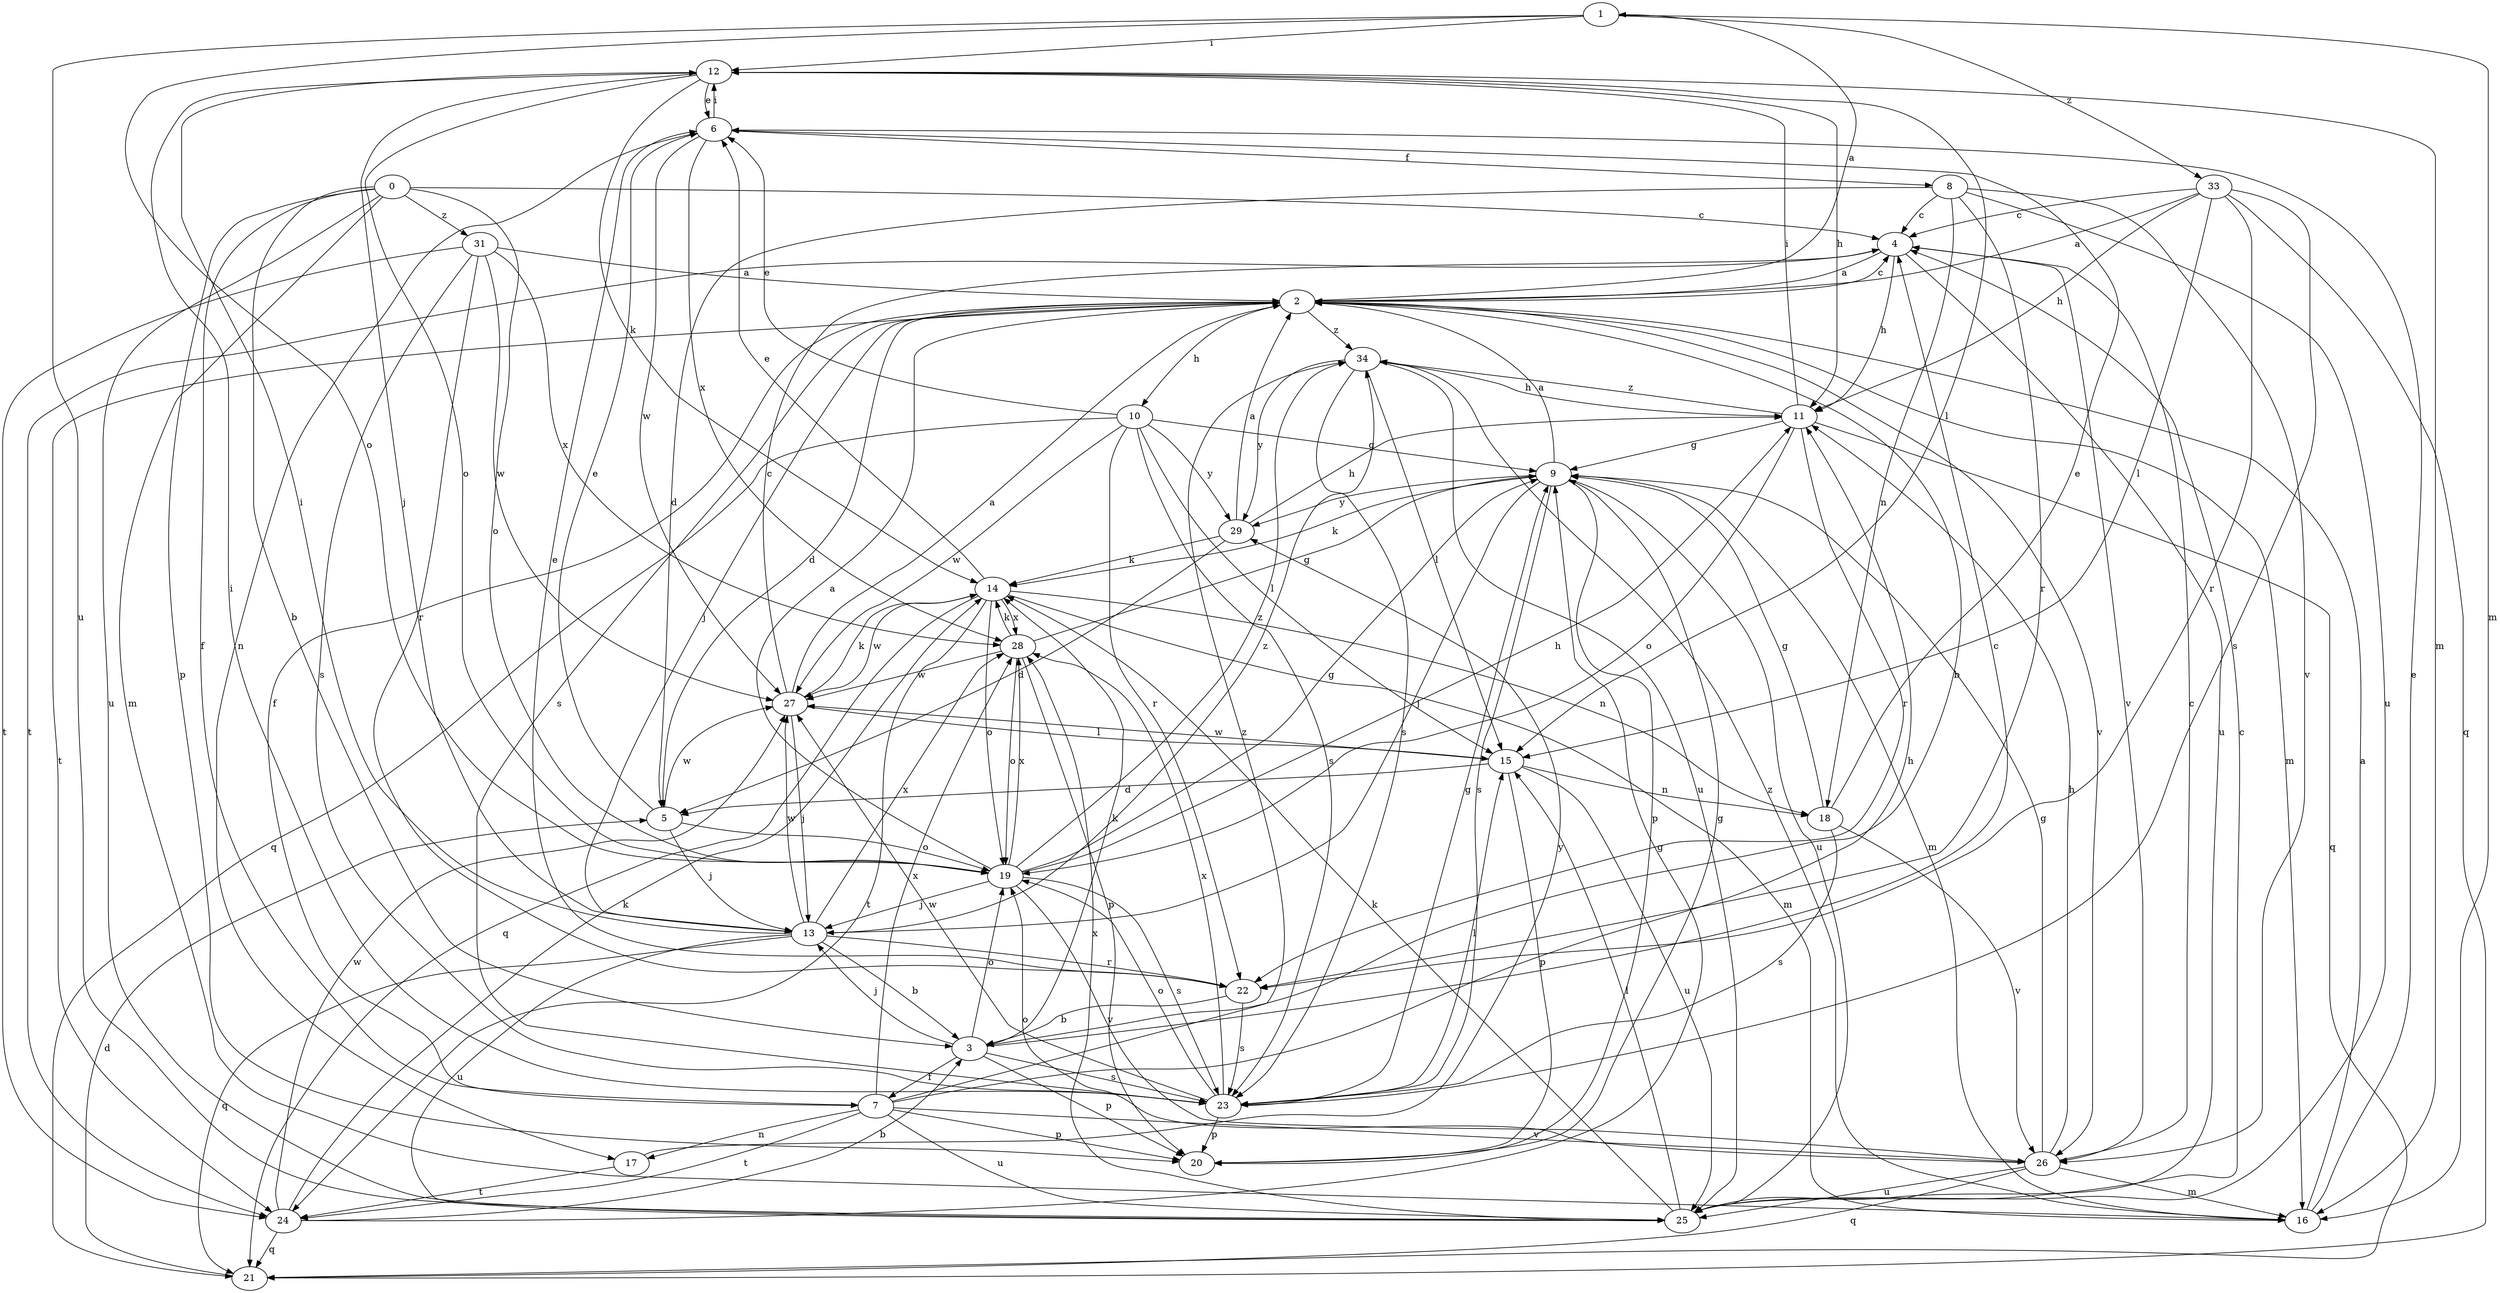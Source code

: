 strict digraph  {
1;
2;
3;
4;
5;
6;
7;
8;
9;
10;
11;
0;
12;
13;
14;
15;
16;
17;
18;
19;
20;
21;
22;
23;
24;
25;
26;
27;
28;
29;
31;
33;
34;
1 -> 12  [label=i];
1 -> 16  [label=m];
1 -> 19  [label=o];
1 -> 25  [label=u];
1 -> 33  [label=z];
2 -> 1  [label=a];
2 -> 3  [label=b];
2 -> 4  [label=c];
2 -> 5  [label=d];
2 -> 7  [label=f];
2 -> 10  [label=h];
2 -> 13  [label=j];
2 -> 16  [label=m];
2 -> 23  [label=s];
2 -> 24  [label=t];
2 -> 26  [label=v];
2 -> 34  [label=z];
3 -> 4  [label=c];
3 -> 7  [label=f];
3 -> 13  [label=j];
3 -> 14  [label=k];
3 -> 19  [label=o];
3 -> 20  [label=p];
3 -> 23  [label=s];
4 -> 2  [label=a];
4 -> 11  [label=h];
4 -> 24  [label=t];
4 -> 25  [label=u];
4 -> 26  [label=v];
5 -> 6  [label=e];
5 -> 13  [label=j];
5 -> 19  [label=o];
5 -> 27  [label=w];
6 -> 8  [label=f];
6 -> 12  [label=i];
6 -> 17  [label=n];
6 -> 27  [label=w];
6 -> 28  [label=x];
7 -> 11  [label=h];
7 -> 17  [label=n];
7 -> 20  [label=p];
7 -> 24  [label=t];
7 -> 25  [label=u];
7 -> 26  [label=v];
7 -> 28  [label=x];
7 -> 34  [label=z];
8 -> 4  [label=c];
8 -> 5  [label=d];
8 -> 18  [label=n];
8 -> 22  [label=r];
8 -> 25  [label=u];
8 -> 26  [label=v];
9 -> 2  [label=a];
9 -> 13  [label=j];
9 -> 14  [label=k];
9 -> 16  [label=m];
9 -> 20  [label=p];
9 -> 23  [label=s];
9 -> 25  [label=u];
9 -> 29  [label=y];
10 -> 6  [label=e];
10 -> 9  [label=g];
10 -> 15  [label=l];
10 -> 21  [label=q];
10 -> 22  [label=r];
10 -> 23  [label=s];
10 -> 27  [label=w];
10 -> 29  [label=y];
11 -> 9  [label=g];
11 -> 12  [label=i];
11 -> 19  [label=o];
11 -> 21  [label=q];
11 -> 22  [label=r];
11 -> 34  [label=z];
0 -> 3  [label=b];
0 -> 4  [label=c];
0 -> 7  [label=f];
0 -> 16  [label=m];
0 -> 19  [label=o];
0 -> 20  [label=p];
0 -> 25  [label=u];
0 -> 31  [label=z];
12 -> 6  [label=e];
12 -> 11  [label=h];
12 -> 13  [label=j];
12 -> 14  [label=k];
12 -> 15  [label=l];
12 -> 16  [label=m];
12 -> 19  [label=o];
13 -> 3  [label=b];
13 -> 12  [label=i];
13 -> 21  [label=q];
13 -> 22  [label=r];
13 -> 25  [label=u];
13 -> 27  [label=w];
13 -> 28  [label=x];
13 -> 34  [label=z];
14 -> 6  [label=e];
14 -> 16  [label=m];
14 -> 18  [label=n];
14 -> 19  [label=o];
14 -> 21  [label=q];
14 -> 24  [label=t];
14 -> 27  [label=w];
14 -> 28  [label=x];
15 -> 5  [label=d];
15 -> 18  [label=n];
15 -> 20  [label=p];
15 -> 25  [label=u];
15 -> 27  [label=w];
16 -> 2  [label=a];
16 -> 6  [label=e];
16 -> 34  [label=z];
17 -> 24  [label=t];
17 -> 29  [label=y];
18 -> 6  [label=e];
18 -> 9  [label=g];
18 -> 23  [label=s];
18 -> 26  [label=v];
19 -> 2  [label=a];
19 -> 9  [label=g];
19 -> 11  [label=h];
19 -> 13  [label=j];
19 -> 23  [label=s];
19 -> 26  [label=v];
19 -> 28  [label=x];
19 -> 34  [label=z];
20 -> 9  [label=g];
21 -> 5  [label=d];
22 -> 3  [label=b];
22 -> 6  [label=e];
22 -> 23  [label=s];
23 -> 9  [label=g];
23 -> 12  [label=i];
23 -> 15  [label=l];
23 -> 19  [label=o];
23 -> 20  [label=p];
23 -> 27  [label=w];
23 -> 28  [label=x];
24 -> 3  [label=b];
24 -> 9  [label=g];
24 -> 14  [label=k];
24 -> 21  [label=q];
24 -> 27  [label=w];
25 -> 4  [label=c];
25 -> 14  [label=k];
25 -> 15  [label=l];
25 -> 28  [label=x];
26 -> 4  [label=c];
26 -> 9  [label=g];
26 -> 11  [label=h];
26 -> 16  [label=m];
26 -> 19  [label=o];
26 -> 21  [label=q];
26 -> 25  [label=u];
27 -> 2  [label=a];
27 -> 4  [label=c];
27 -> 13  [label=j];
27 -> 14  [label=k];
27 -> 15  [label=l];
28 -> 9  [label=g];
28 -> 14  [label=k];
28 -> 19  [label=o];
28 -> 20  [label=p];
28 -> 27  [label=w];
29 -> 2  [label=a];
29 -> 5  [label=d];
29 -> 11  [label=h];
29 -> 14  [label=k];
31 -> 2  [label=a];
31 -> 22  [label=r];
31 -> 23  [label=s];
31 -> 24  [label=t];
31 -> 27  [label=w];
31 -> 28  [label=x];
33 -> 2  [label=a];
33 -> 4  [label=c];
33 -> 11  [label=h];
33 -> 15  [label=l];
33 -> 21  [label=q];
33 -> 22  [label=r];
33 -> 23  [label=s];
34 -> 11  [label=h];
34 -> 15  [label=l];
34 -> 23  [label=s];
34 -> 25  [label=u];
34 -> 29  [label=y];
}
